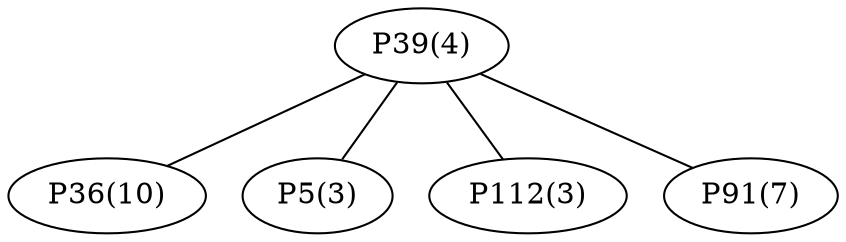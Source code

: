 graph network {
	"P39(4)";
	"P36(10)";
	"P5(3)";
	"P112(3)";
	"P91(7)";
	"P39(4)" -- "P36(10)";
	"P39(4)" -- "P5(3)";
	"P39(4)" -- "P112(3)";
	"P39(4)" -- "P91(7)";
}